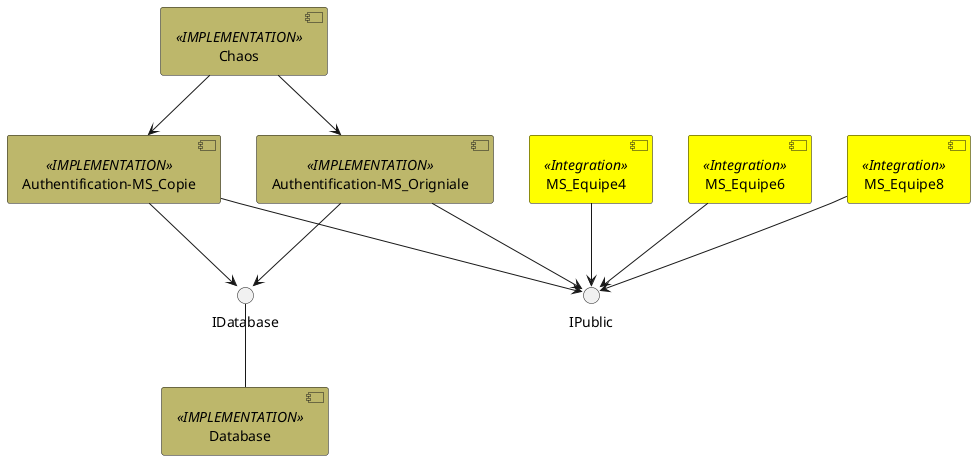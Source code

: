 
@startuml
skinparam component {
  backgroundColor<<IMPLEMENTATION>> DarkKhaki
  backgroundColor<<Integration>> yellow
}
component Authentification-MS_Copie  as ms2 <<IMPLEMENTATION>> {
  }
component Authentification-MS_Origniale as ms1 <<IMPLEMENTATION>>{
  }
  component MS_Equipe4 as equipe4 <<Integration>> {
  }
  component MS_Equipe6 as equipe6 <<Integration>> {
  }
  component MS_Equipe8  as equipe8 <<Integration>>{
  
  }

  () IDatabase

[Database] as bd <<IMPLEMENTATION>>
[Chaos] as k <<IMPLEMENTATION>>
() IPublic as i
ms2 --> i
k --> ms1
k --> ms2
ms1 --> i
equipe4 --> i
equipe6 --> i
equipe8 --> i
ms1 --> IDatabase
ms2 --> IDatabase
IDatabase -- bd

@enduml
